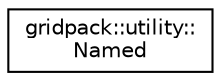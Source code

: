 digraph "Graphical Class Hierarchy"
{
  edge [fontname="Helvetica",fontsize="10",labelfontname="Helvetica",labelfontsize="10"];
  node [fontname="Helvetica",fontsize="10",shape=record];
  rankdir="LR";
  Node1 [label="gridpack::utility::\lNamed",height=0.2,width=0.4,color="black", fillcolor="white", style="filled",URL="$classgridpack_1_1utility_1_1_named.html"];
}
